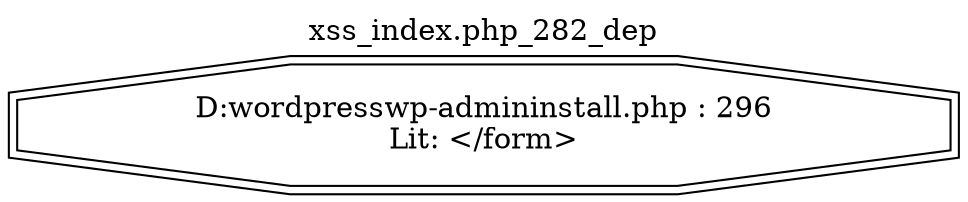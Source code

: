 digraph cfg {
  label="xss_index.php_282_dep";
  labelloc=t;
  n1 [shape=doubleoctagon, label="D:\wordpress\wp-admin\install.php : 296\nLit: </form>\n"];
}
